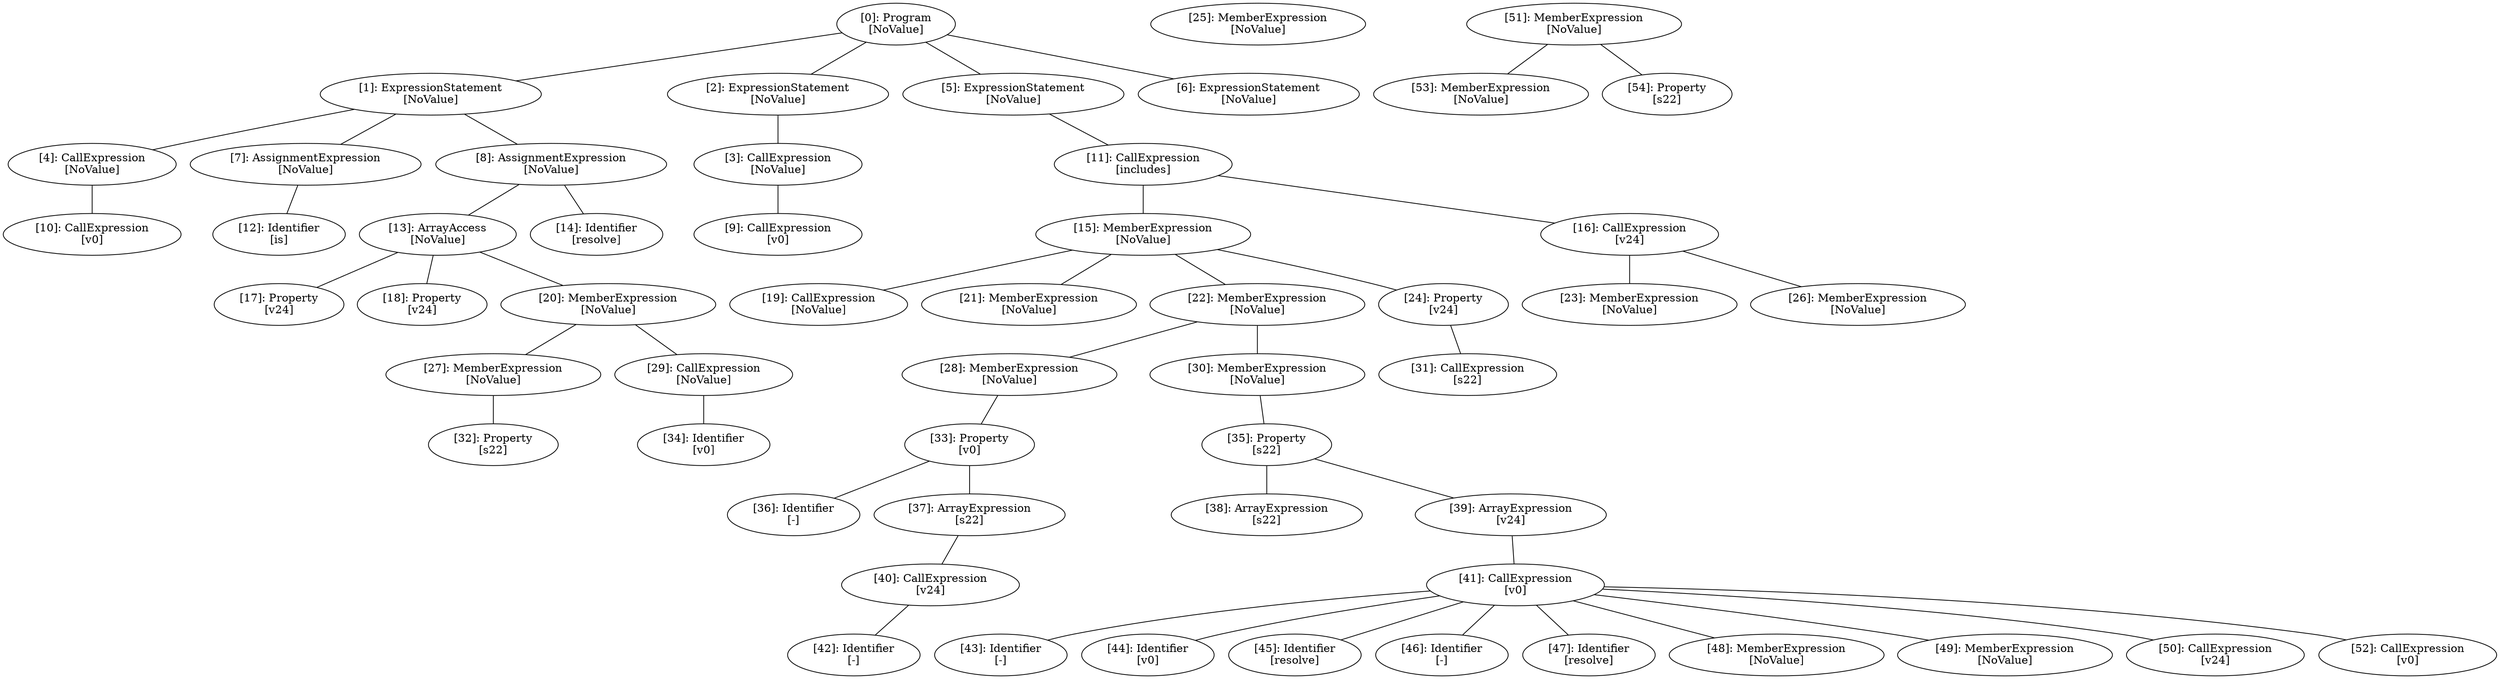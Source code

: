 // Result
graph {
	0 [label="[0]: Program
[NoValue]"]
	1 [label="[1]: ExpressionStatement
[NoValue]"]
	2 [label="[2]: ExpressionStatement
[NoValue]"]
	3 [label="[3]: CallExpression
[NoValue]"]
	4 [label="[4]: CallExpression
[NoValue]"]
	5 [label="[5]: ExpressionStatement
[NoValue]"]
	6 [label="[6]: ExpressionStatement
[NoValue]"]
	7 [label="[7]: AssignmentExpression
[NoValue]"]
	8 [label="[8]: AssignmentExpression
[NoValue]"]
	9 [label="[9]: CallExpression
[v0]"]
	10 [label="[10]: CallExpression
[v0]"]
	11 [label="[11]: CallExpression
[includes]"]
	12 [label="[12]: Identifier
[is]"]
	13 [label="[13]: ArrayAccess
[NoValue]"]
	14 [label="[14]: Identifier
[resolve]"]
	15 [label="[15]: MemberExpression
[NoValue]"]
	16 [label="[16]: CallExpression
[v24]"]
	17 [label="[17]: Property
[v24]"]
	18 [label="[18]: Property
[v24]"]
	19 [label="[19]: CallExpression
[NoValue]"]
	20 [label="[20]: MemberExpression
[NoValue]"]
	21 [label="[21]: MemberExpression
[NoValue]"]
	22 [label="[22]: MemberExpression
[NoValue]"]
	23 [label="[23]: MemberExpression
[NoValue]"]
	24 [label="[24]: Property
[v24]"]
	25 [label="[25]: MemberExpression
[NoValue]"]
	26 [label="[26]: MemberExpression
[NoValue]"]
	27 [label="[27]: MemberExpression
[NoValue]"]
	28 [label="[28]: MemberExpression
[NoValue]"]
	29 [label="[29]: CallExpression
[NoValue]"]
	30 [label="[30]: MemberExpression
[NoValue]"]
	31 [label="[31]: CallExpression
[s22]"]
	32 [label="[32]: Property
[s22]"]
	33 [label="[33]: Property
[v0]"]
	34 [label="[34]: Identifier
[v0]"]
	35 [label="[35]: Property
[s22]"]
	36 [label="[36]: Identifier
[-]"]
	37 [label="[37]: ArrayExpression
[s22]"]
	38 [label="[38]: ArrayExpression
[s22]"]
	39 [label="[39]: ArrayExpression
[v24]"]
	40 [label="[40]: CallExpression
[v24]"]
	41 [label="[41]: CallExpression
[v0]"]
	42 [label="[42]: Identifier
[-]"]
	43 [label="[43]: Identifier
[-]"]
	44 [label="[44]: Identifier
[v0]"]
	45 [label="[45]: Identifier
[resolve]"]
	46 [label="[46]: Identifier
[-]"]
	47 [label="[47]: Identifier
[resolve]"]
	48 [label="[48]: MemberExpression
[NoValue]"]
	49 [label="[49]: MemberExpression
[NoValue]"]
	50 [label="[50]: CallExpression
[v24]"]
	51 [label="[51]: MemberExpression
[NoValue]"]
	52 [label="[52]: CallExpression
[v0]"]
	53 [label="[53]: MemberExpression
[NoValue]"]
	54 [label="[54]: Property
[s22]"]
	0 -- 1
	0 -- 2
	0 -- 5
	0 -- 6
	1 -- 4
	1 -- 7
	1 -- 8
	2 -- 3
	3 -- 9
	4 -- 10
	5 -- 11
	7 -- 12
	8 -- 13
	8 -- 14
	11 -- 15
	11 -- 16
	13 -- 17
	13 -- 18
	13 -- 20
	15 -- 19
	15 -- 21
	15 -- 22
	15 -- 24
	16 -- 23
	16 -- 26
	20 -- 27
	20 -- 29
	22 -- 28
	22 -- 30
	24 -- 31
	27 -- 32
	28 -- 33
	29 -- 34
	30 -- 35
	33 -- 36
	33 -- 37
	35 -- 38
	35 -- 39
	37 -- 40
	39 -- 41
	40 -- 42
	41 -- 43
	41 -- 44
	41 -- 45
	41 -- 46
	41 -- 47
	41 -- 48
	41 -- 49
	41 -- 50
	41 -- 52
	51 -- 53
	51 -- 54
}
